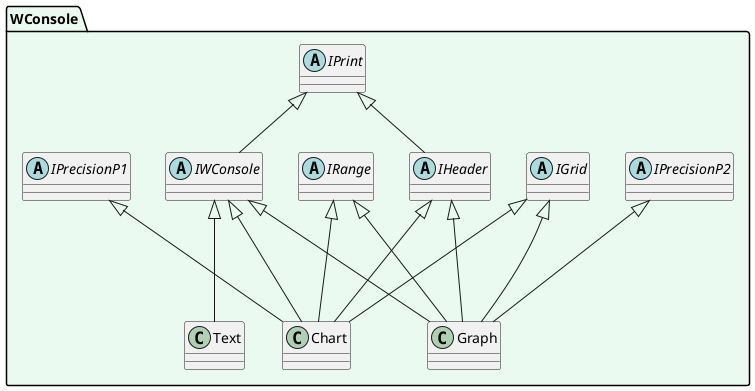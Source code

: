 @startuml

'hide empty members

package WConsole #EAFAF1 {

abstract class IGrid
abstract class IHeader
abstract class IPrecisionP1
abstract class IPrecisionP2
abstract class IPrint
abstract class IRange
abstract class IWConsole
class Chart
class Graph
class Text

IPrint <|-- IHeader
IPrint <|-- IWConsole

IWConsole    <|--- Chart
IHeader      <|--- Chart
IPrecisionP1 <|---  Chart
IRange       <|---  Chart
IGrid        <|---  Chart

IWConsole    <|--- Graph
IHeader      <|--- Graph
IPrecisionP2 <|---  Graph
IRange       <|---  Graph
IGrid        <|---  Graph

IWConsole <|--- Text

}

@enduml
